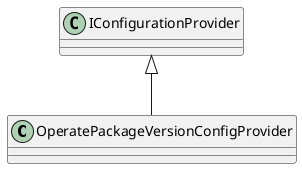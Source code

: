 @startuml
class OperatePackageVersionConfigProvider {
}
IConfigurationProvider <|-- OperatePackageVersionConfigProvider
@enduml
